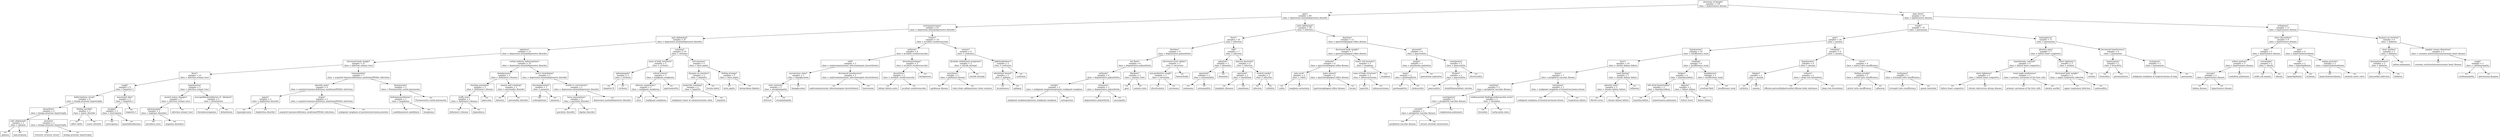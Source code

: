 digraph Tree {
node [shape=box];
0 [label="shortness of breath?\nsamples = 134\nclass = hypertensive disease"];
1 [label="pain?\nsamples = 84\nclass = depression mental/depressive disorder"];
0 -> 1  [headlabel="No", labelangle=45, labeldistance="2.5"];
2 [label="unresponsiveness?\nsamples = 55\nclass = depression mental/depressive disorder"];
1 -> 2;
3 [label="pain abdominal?\nsamples = 41\nclass = depression mental/depressive disorder"];
2 -> 3;
4 [label="agitation?\nsamples = 31\nclass = depression mental/depressive disorder"];
3 -> 4;
5 [label="decreased body weight?\nsamples = 21\nclass = infection urinary tract"];
4 -> 5;
6 [label="fever?\nsamples = 14\nclass = infection urinary tract"];
5 -> 6;
7 [label="cough?\nsamples = 9\nclass = hepatitis C"];
6 -> 7;
8 [label="hallucinations visual?\nsamples = 6\nclass = benign prostatic hypertrophy"];
7 -> 8;
9 [label="dysarthria?\nsamples = 4\nclass = benign prostatic hypertrophy"];
8 -> 9;
10 [label="colic abdominal?\nsamples = 2\nclass = aphasia"];
9 -> 10;
11 [label="***\naphasia"];
10 -> 11;
12 [label="***\npancytopenia"];
10 -> 12;
13 [label="anorexia?\nsamples = 2\nclass = benign prostatic hypertrophy"];
9 -> 13;
14 [label="***\ntransient ischemic attack"];
13 -> 14;
15 [label="***\nbenign prostatic hypertrophy"];
13 -> 15;
16 [label="feeling suicidal?\nsamples = 2\nclass = manic disorder"];
8 -> 16;
17 [label="***\naffect labile"];
16 -> 17;
18 [label="***\nmanic disorder"];
16 -> 18;
19 [label="macerated skin?\nsamples = 3\nclass = hepatitis C"];
7 -> 19;
20 [label="myalgia?\nsamples = 2\nclass = neutropenia"];
19 -> 20;
21 [label="***\nneutropenia"];
20 -> 21;
22 [label="***\nhyperbilirubinemia"];
20 -> 22;
23 [label="***\nhepatitis C"];
19 -> 23;
24 [label="hypotension?\nsamples = 5\nclass = infection urinary tract"];
6 -> 24;
25 [label="mental status changes?\nsamples = 3\nclass = infection urinary tract"];
24 -> 25;
26 [label="splenomegaly?\nsamples = 2\nclass = migraine disorders"];
25 -> 26;
27 [label="***\ndecubitus ulcer"];
26 -> 27;
28 [label="***\nmigraine disorders"];
26 -> 28;
29 [label="***\ninfection urinary tract"];
25 -> 29;
30 [label="syncope/blackout/history of - blackout?\nsamples = 2\nclass = dehydration"];
24 -> 30;
31 [label="***\nthrombocytopaenia"];
30 -> 31;
32 [label="***\ndehydration"];
30 -> 32;
33 [label="transaminitis?\nsamples = 7\nclass = acquired immuno-deficiency syndrome/HIV/hiv infections"];
5 -> 33;
34 [label="pleuritic pain?\nsamples = 4\nclass = acquired immuno-deficiency syndrome/HIV/hiv infections"];
33 -> 34;
35 [label="spasm?\nsamples = 2\nclass = deglutition disorder"];
34 -> 35;
36 [label="***\nhyperglycemia"];
35 -> 36;
37 [label="***\ndeglutition disorder"];
35 -> 37;
38 [label="ataxia?\nsamples = 2\nclass = acquired immuno-deficiency syndrome/HIV/hiv infections"];
34 -> 38;
39 [label="***\nacquired immuno-deficiency syndrome/HIV/hiv infections"];
38 -> 39;
40 [label="***\nmalignant neoplasm of prostate/carcinoma prostate"];
38 -> 40;
41 [label="dyspareunia?\nsamples = 3\nclass = Pneumocystis carinii pneumonia"];
33 -> 41;
42 [label="hydropneumothorax?\nsamples = 2\nclass = lymphoma"];
41 -> 42;
43 [label="***\ncandidiasis/oral candidiasis"];
42 -> 43;
44 [label="***\nlymphoma"];
42 -> 44;
45 [label="***\nPneumocystis carinii pneumonia"];
41 -> 45;
46 [label="verbal auditory hallucinations?\nsamples = 10\nclass = depression mental/depressive disorder"];
4 -> 46;
47 [label="sleeplessness?\nsamples = 5\nclass = Alzheimer's disease"];
46 -> 47;
48 [label="burning sensation?\nsamples = 3\nclass = Alzheimer's disease"];
47 -> 48;
49 [label="stuffy nose?\nsamples = 2\nclass = Alzheimer's disease"];
48 -> 49;
50 [label="***\nAlzheimer's disease"];
49 -> 50;
51 [label="***\ndependence"];
49 -> 51;
52 [label="***\nglaucoma"];
48 -> 52;
53 [label="nausea and vomiting?\nsamples = 2\nclass = personality disorder"];
47 -> 53;
54 [label="***\ndelusion"];
53 -> 54;
55 [label="***\npersonality disorder"];
53 -> 55;
56 [label="motor retardation?\nsamples = 5\nclass = depression mental/depressive disorder"];
46 -> 56;
57 [label="decompensation?\nsamples = 2\nclass = paranoia"];
56 -> 57;
58 [label="***\nschizophrenia"];
57 -> 58;
59 [label="***\nparanoia"];
57 -> 59;
60 [label="unable to concentrate?\nsamples = 3\nclass = depression mental/depressive disorder"];
56 -> 60;
61 [label="loose associations?\nsamples = 2\nclass = psychotic disorder"];
60 -> 61;
62 [label="***\npsychotic disorder"];
61 -> 62;
63 [label="***\nbipolar disorder"];
61 -> 63;
64 [label="***\ndepression mental/depressive disorder"];
60 -> 64;
65 [label="vomiting?\nsamples = 10\nclass = cirrhosis"];
3 -> 65;
66 [label="mass of body structure?\nsamples = 5\nclass = cirrhosis"];
65 -> 66;
67 [label="splenomegaly?\nsamples = 2\nclass = cirrhosis"];
66 -> 67;
68 [label="***\nhepatitis B"];
67 -> 68;
69 [label="***\ncirrhosis"];
67 -> 69;
70 [label="scleral icterus?\nsamples = 3\nclass = malignant neoplasms"];
66 -> 70;
71 [label="distress respiratory?\nsamples = 2\nclass = malignant neoplasms"];
70 -> 71;
72 [label="***\nileus"];
71 -> 72;
73 [label="***\nmalignant neoplasms"];
71 -> 73;
74 [label="***\ngastroenteritis"];
70 -> 74;
75 [label="nervousness?\nsamples = 5\nclass = ulcer peptic"];
65 -> 75;
76 [label="dyspnea on exertion?\nsamples = 3\nclass = hepatitis"];
75 -> 76;
77 [label="projectile vomiting?\nsamples = 2\nclass = hepatitis"];
76 -> 77;
78 [label="***\nmalignant tumor of colon/carcinoma colon"];
77 -> 78;
79 [label="***\nhepatitis"];
77 -> 79;
80 [label="***\nhernia hiatal"];
76 -> 80;
81 [label="feeling strange?\nsamples = 2\nclass = ulcer peptic"];
75 -> 81;
82 [label="***\nulcer peptic"];
81 -> 82;
83 [label="***\nketoacidosis diabetic"];
81 -> 83;
84 [label="tremor?\nsamples = 14\nclass = accident cerebrovascular"];
2 -> 84;
85 [label="asthenia?\nsamples = 8\nclass = accident cerebrovascular"];
84 -> 85;
86 [label="chill?\nsamples = 5\nclass = septicemia/systemic infection/sepsis (invertebrate)"];
85 -> 86;
87 [label="unconscious state?\nsamples = 3\nclass = hypoglycemia"];
86 -> 87;
88 [label="tonic seizures?\nsamples = 2\nclass = encephalopathy"];
87 -> 88;
89 [label="***\ndelirium"];
88 -> 89;
90 [label="***\nencephalopathy"];
88 -> 90;
91 [label="***\nhypoglycemia"];
87 -> 91;
92 [label="decreased translucency?\nsamples = 2\nclass = septicemia/systemic infection/sepsis (invertebrate)"];
86 -> 92;
93 [label="***\nsepticemia/systemic infection/sepsis (invertebrate)"];
92 -> 93;
94 [label="***\nbacteremia"];
92 -> 94;
95 [label="drowsiness/sleepy?\nsamples = 3\nclass = accident cerebrovascular"];
85 -> 95;
96 [label="dysarthria?\nsamples = 2\nclass = accident cerebrovascular"];
95 -> 96;
97 [label="***\nkidney failure acute"];
96 -> 97;
98 [label="***\naccident cerebrovascular"];
96 -> 98;
99 [label="***\nhemiparesis"];
95 -> 99;
100 [label="seizure?\nsamples = 6\nclass = confusion"];
84 -> 100;
101 [label="alcoholic withdrawal symptoms?\nsamples = 3\nclass = suicide attempt"];
100 -> 101;
102 [label="myoclonus?\nsamples = 2\nclass = parkinson disease"];
101 -> 102;
103 [label="***\nparkinson disease"];
102 -> 103;
104 [label="***\ntonic-clonic epilepsy/tonic-clonic seizures"];
102 -> 104;
105 [label="***\nsuicide attempt"];
101 -> 105;
106 [label="lightheadedness?\nsamples = 3\nclass = confusion"];
100 -> 106;
107 [label="wheelchair bound?\nsamples = 2\nclass = epilepsy"];
106 -> 107;
108 [label="***\nincontinence"];
107 -> 108;
109 [label="***\nepilepsy"];
107 -> 109;
110 [label="***\nconfusion"];
106 -> 110;
111 [label="pain abdominal?\nsamples = 29\nclass = infection"];
1 -> 111;
112 [label="fever?\nsamples = 16\nclass = infection"];
111 -> 112;
113 [label="diarrhea?\nsamples = 9\nclass = degenerative polyarthritis"];
112 -> 113;
114 [label="hot flush?\nsamples = 6\nclass = degenerative polyarthritis"];
113 -> 114;
115 [label="asthenia?\nsamples = 4\nclass = degenerative polyarthritis"];
114 -> 115;
116 [label="vertigo?\nsamples = 2\nclass = malignant neoplasms/primary malignant neoplasm"];
115 -> 116;
117 [label="***\nmalignant neoplasms/primary malignant neoplasm"];
116 -> 117;
118 [label="***\nosteoporosis"];
116 -> 118;
119 [label="tenesmus?\nsamples = 2\nclass = degenerative polyarthritis"];
115 -> 119;
120 [label="***\ndegenerative polyarthritis"];
119 -> 120;
121 [label="***\nneuropathy"];
119 -> 121;
122 [label="blackout?\nsamples = 2\nclass = anxiety state"];
114 -> 122;
123 [label="***\ngout"];
122 -> 123;
124 [label="***\nanxiety state"];
122 -> 124;
125 [label="decreased stool caliber?\nsamples = 3\nclass = carcinoma"];
113 -> 125;
126 [label="non-productive cough?\nsamples = 2\nclass = carcinoma"];
125 -> 126;
127 [label="***\ndiverticulosis"];
126 -> 127;
128 [label="***\ncarcinoma"];
126 -> 128;
129 [label="***\nhemorrhoids"];
125 -> 129;
130 [label="chill?\nsamples = 7\nclass = infection"];
112 -> 130;
131 [label="agitation?\nsamples = 3\nclass = dementia"];
130 -> 131;
132 [label="apyrexial?\nsamples = 2\nclass = osteomyelitis"];
131 -> 132;
133 [label="***\nmelanoma"];
132 -> 133;
134 [label="***\nosteomyelitis"];
132 -> 134;
135 [label="***\ndementia"];
131 -> 135;
136 [label="abscess bacterial?\nsamples = 4\nclass = infection"];
130 -> 136;
137 [label="apyrexial?\nsamples = 2\nclass = exanthema"];
136 -> 137;
138 [label="***\nlymphatic diseases"];
137 -> 138;
139 [label="***\nexanthema"];
137 -> 139;
140 [label="scratch marks?\nsamples = 2\nclass = infection"];
136 -> 140;
141 [label="***\ninfection"];
140 -> 141;
142 [label="***\ncellulitis"];
140 -> 142;
143 [label="diarrhea?\nsamples = 13\nclass = gastroesophageal reflux disease"];
111 -> 143;
144 [label="decreased body weight?\nsamples = 7\nclass = gastroesophageal reflux disease"];
143 -> 144;
145 [label="asthenia?\nsamples = 4\nclass = gastroesophageal reflux disease"];
144 -> 145;
146 [label="pain neck?\nsamples = 2\nclass = colitis"];
145 -> 146;
147 [label="***\ncolitis"];
146 -> 147;
148 [label="***\nneoplasm metastasis"];
146 -> 148;
149 [label="pulse absent?\nsamples = 2\nclass = gastroesophageal reflux disease"];
145 -> 149;
150 [label="***\ngastroesophageal reflux disease"];
149 -> 150;
151 [label="***\nhernia"];
149 -> 151;
152 [label="tumor cell invasion?\nsamples = 3\nclass = neoplasm"];
144 -> 152;
153 [label="mass of body structure?\nsamples = 2\nclass = adenocarcinoma"];
152 -> 153;
154 [label="***\ngastritis"];
153 -> 154;
155 [label="***\nadenocarcinoma"];
153 -> 155;
156 [label="***\nneoplasm"];
152 -> 156;
157 [label="apyrexial?\nsamples = 6\nclass = pancreatitis"];
143 -> 157;
158 [label="gurgle?\nsamples = 3\nclass = pneumonia aspiration"];
157 -> 158;
159 [label="moan?\nsamples = 2\nclass = pyelonephritis"];
158 -> 159;
160 [label="***\npyelonephritis"];
159 -> 160;
161 [label="***\ncholecystitis"];
159 -> 161;
162 [label="***\npneumonia aspiration"];
158 -> 162;
163 [label="constipation?\nsamples = 3\nclass = pancreatitis"];
157 -> 163;
164 [label="thicken?\nsamples = 2\nclass = pancreatitis"];
163 -> 164;
165 [label="***\npancreatitis"];
164 -> 165;
166 [label="***\ncholelithiasis/biliary calculus"];
164 -> 166;
167 [label="***\ndiverticulitis"];
163 -> 167;
168 [label="pain chest?\nsamples = 50\nclass = hypertensive disease"];
0 -> 168  [headlabel="Yes", labelangle="-45", labeldistance="2.5"];
169 [label="cough?\nsamples = 35\nclass = pneumonia"];
168 -> 169;
170 [label="pain?\nsamples = 24\nclass = anemia"];
169 -> 170;
171 [label="hypotension?\nsamples = 16\nclass = insufficiency renal"];
170 -> 171;
172 [label="fever?\nsamples = 10\nclass = chronic kidney failure"];
171 -> 172;
173 [label="lesion?\nsamples = 7\nclass = peripheral vascular disease"];
172 -> 173;
174 [label="vomiting?\nsamples = 5\nclass = peripheral vascular disease"];
173 -> 174;
175 [label="constipation?\nsamples = 3\nclass = peripheral vascular disease"];
174 -> 175;
176 [label="suicidal?\nsamples = 2\nclass = peripheral vascular disease"];
175 -> 176;
177 [label="***\nperipheral vascular disease"];
176 -> 177;
178 [label="***\nchronic alcoholic intoxication"];
176 -> 178;
179 [label="***\nemphysema pulmonary"];
175 -> 179;
180 [label="cardiovascular finding/cardiovascular event?\nsamples = 2\nclass = thrombus"];
174 -> 180;
181 [label="***\nthrombus"];
180 -> 181;
182 [label="***\ntachycardia sinus"];
180 -> 182;
183 [label="tachypnea?\nsamples = 2\nclass = malignant neoplasm of breast/carcinoma breast"];
173 -> 183;
184 [label="***\nmalignant neoplasm of breast/carcinoma breast"];
183 -> 184;
185 [label="***\nrespiratory failure"];
183 -> 185;
186 [label="nasal flaring?\nsamples = 3\nclass = chronic kidney failure"];
172 -> 186;
187 [label="pleuritic pain?\nsamples = 2\nclass = chronic kidney failure"];
186 -> 187;
188 [label="***\nfibroid tumor"];
187 -> 188;
189 [label="***\nchronic kidney failure"];
187 -> 189;
190 [label="***\ninfluenza"];
186 -> 190;
191 [label="swelling?\nsamples = 6\nclass = insufficiency renal"];
171 -> 191;
192 [label="fatigue?\nsamples = 4\nclass = hypothyroidism"];
191 -> 192;
193 [label="left atrial hypertrophy?\nsamples = 2\nclass = hypothyroidism"];
192 -> 193;
194 [label="***\nhypothyroidism"];
193 -> 194;
195 [label="***\nhypertension pulmonary"];
193 -> 195;
196 [label="oliguria?\nsamples = 2\nclass = failure kidney"];
192 -> 196;
197 [label="***\nfailure heart"];
196 -> 197;
198 [label="***\nfailure kidney"];
196 -> 198;
199 [label="hypokinesia?\nsamples = 2\nclass = insufficiency renal"];
191 -> 199;
200 [label="***\noverload fluid"];
199 -> 200;
201 [label="***\ninsufficiency renal"];
199 -> 201;
202 [label="vomiting?\nsamples = 8\nclass = anemia"];
170 -> 202;
203 [label="hypotension?\nsamples = 4\nclass = anemia"];
202 -> 203;
204 [label="fatigue?\nsamples = 2\nclass = anemia"];
203 -> 204;
205 [label="***\narthritis"];
204 -> 205;
206 [label="***\nanemia"];
204 -> 206;
207 [label="redness?\nsamples = 2\nclass = deep vein thrombosis"];
203 -> 207;
208 [label="***\neffusion pericardial/pericardial effusion body substance"];
207 -> 208;
209 [label="***\ndeep vein thrombosis"];
207 -> 209;
210 [label="fever?\nsamples = 4\nclass = mitral valve insufficiency"];
202 -> 210;
211 [label="feeling suicidal?\nsamples = 2\nclass = mitral valve insufficiency"];
210 -> 211;
212 [label="***\nmitral valve insufficiency"];
211 -> 212;
213 [label="***\nadhesion"];
211 -> 213;
214 [label="tachypnea?\nsamples = 2\nclass = tricuspid valve insufficiency"];
210 -> 214;
215 [label="***\ntricuspid valve insufficiency"];
214 -> 215;
216 [label="***\nspasm bronchial"];
214 -> 216;
217 [label="haemoptysis?\nsamples = 11\nclass = pneumonia"];
169 -> 217;
218 [label="pleuritic pain?\nsamples = 7\nclass = failure heart congestive"];
217 -> 218;
219 [label="hypothermia, natural?\nsamples = 4\nclass = failure heart congestive"];
218 -> 219;
220 [label="chest tightness?\nsamples = 2\nclass = failure heart congestive"];
219 -> 220;
221 [label="***\nfailure heart congestive"];
220 -> 221;
222 [label="***\nchronic obstructive airway disease"];
220 -> 222;
223 [label="renal angle tenderness?\nsamples = 2\nclass = primary carcinoma of the liver cells"];
219 -> 223;
224 [label="***\nprimary carcinoma of the liver cells"];
223 -> 224;
225 [label="***\nobesity morbid"];
223 -> 225;
226 [label="chest tightness?\nsamples = 3\nclass = asthma"];
218 -> 226;
227 [label="decreased body weight?\nsamples = 2\nclass = upper respiratory infection"];
226 -> 227;
228 [label="***\nupper respiratory infection"];
227 -> 228;
229 [label="***\nendocarditis"];
227 -> 229;
230 [label="***\nasthma"];
226 -> 230;
231 [label="decreased translucency?\nsamples = 4\nclass = pneumonia"];
217 -> 231;
232 [label="hypercapnia?\nsamples = 2\nclass = bronchitis"];
231 -> 232;
233 [label="***\nbronchitis"];
232 -> 233;
234 [label="***\npneumothorax"];
232 -> 234;
235 [label="tachypnea?\nsamples = 2\nclass = pneumonia"];
231 -> 235;
236 [label="***\nmalignant neoplasm of lung/carcinoma of lung"];
235 -> 236;
237 [label="***\npneumonia"];
235 -> 237;
238 [label="orthopnea?\nsamples = 15\nclass = hypertensive disease"];
168 -> 238;
239 [label="chest discomfort?\nsamples = 9\nclass = hypertensive disease"];
238 -> 239;
240 [label="pain?\nsamples = 5\nclass = hypertensive disease"];
239 -> 240;
241 [label="yellow sputum?\nsamples = 3\nclass = hypertensive disease"];
240 -> 241;
242 [label="syncope?\nsamples = 2\nclass = hypertensive disease"];
241 -> 242;
243 [label="***\nkidney disease"];
242 -> 243;
244 [label="***\nhypertensive disease"];
242 -> 244;
245 [label="***\nembolism pulmonary"];
241 -> 245;
246 [label="overweight?\nsamples = 2\nclass = obesity"];
240 -> 246;
247 [label="***\nsickle cell anemia"];
246 -> 247;
248 [label="***\nobesity"];
246 -> 248;
249 [label="pain?\nsamples = 4\nclass = hypercholesterolemia"];
239 -> 249;
250 [label="rale?\nsamples = 2\nclass = hyperlipidemia"];
249 -> 250;
251 [label="***\nhyperlipidemia"];
250 -> 251;
252 [label="***\nischemia"];
250 -> 252;
253 [label="angina pectoris?\nsamples = 2\nclass = hypercholesterolemia"];
249 -> 253;
254 [label="***\nhypercholesterolemia"];
253 -> 254;
255 [label="***\nstenosis aortic valve"];
253 -> 255;
256 [label="dyspnea on exertion?\nsamples = 6\nclass = diabetes"];
238 -> 256;
257 [label="sinus rhythm?\nsamples = 3\nclass = diabetes"];
256 -> 257;
258 [label="unresponsiveness?\nsamples = 2\nclass = diabetes"];
257 -> 258;
259 [label="***\nmyocardial infarction"];
258 -> 259;
260 [label="***\ndiabetes"];
258 -> 260;
261 [label="***\nedema pulmonary"];
257 -> 261;
262 [label="jugular venous distention?\nsamples = 3\nclass = coronary arteriosclerosis/coronary heart disease"];
256 -> 262;
263 [label="***\ncoronary arteriosclerosis/coronary heart disease"];
262 -> 263;
264 [label="cough?\nsamples = 2\nclass = cardiomyopathy"];
262 -> 264;
265 [label="***\ncardiomyopathy"];
264 -> 265;
266 [label="***\nparoxysmal dyspnea"];
264 -> 266;
}
